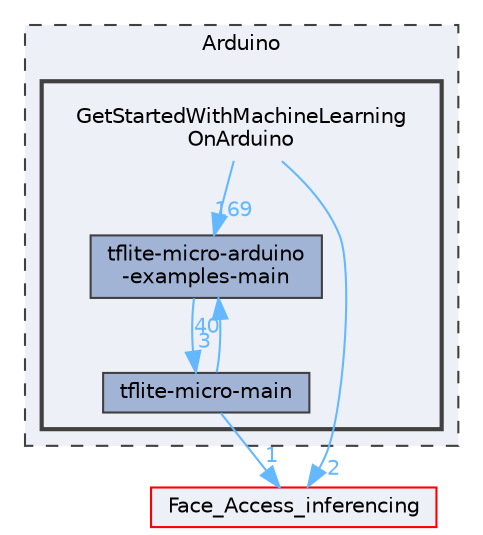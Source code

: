 digraph "Arduino/GetStartedWithMachineLearningOnArduino"
{
 // LATEX_PDF_SIZE
  bgcolor="transparent";
  edge [fontname=Helvetica,fontsize=10,labelfontname=Helvetica,labelfontsize=10];
  node [fontname=Helvetica,fontsize=10,shape=box,height=0.2,width=0.4];
  compound=true
  subgraph clusterdir_a991eec27578c865874ede3d8ec657c2 {
    graph [ bgcolor="#edf0f7", pencolor="grey25", label="Arduino", fontname=Helvetica,fontsize=10 style="filled,dashed", URL="dir_a991eec27578c865874ede3d8ec657c2.html",tooltip=""]
  subgraph clusterdir_5b434fadadbc73afff09af364c4592fa {
    graph [ bgcolor="#edf0f7", pencolor="grey25", label="", fontname=Helvetica,fontsize=10 style="filled,bold", URL="dir_5b434fadadbc73afff09af364c4592fa.html",tooltip=""]
    dir_5b434fadadbc73afff09af364c4592fa [shape=plaintext, label="GetStartedWithMachineLearning\lOnArduino"];
  dir_0d2ed21f8b79a9b0d8abfa821a489de0 [label="tflite-micro-arduino\l-examples-main", fillcolor="#a2b4d6", color="grey25", style="filled", URL="dir_0d2ed21f8b79a9b0d8abfa821a489de0.html",tooltip=""];
  dir_37328d0195f4d1497edc6914cc71a1c6 [label="tflite-micro-main", fillcolor="#a2b4d6", color="grey25", style="filled", URL="dir_37328d0195f4d1497edc6914cc71a1c6.html",tooltip=""];
  }
  }
  dir_05f86cf2d1c107dceef0ab0392ddcfcf [label="Face_Access_inferencing", fillcolor="#edf0f7", color="red", style="filled", URL="dir_05f86cf2d1c107dceef0ab0392ddcfcf.html",tooltip=""];
  dir_5b434fadadbc73afff09af364c4592fa->dir_05f86cf2d1c107dceef0ab0392ddcfcf [headlabel="2", labeldistance=1.5 headhref="dir_000122_000107.html" href="dir_000122_000107.html" color="steelblue1" fontcolor="steelblue1"];
  dir_5b434fadadbc73afff09af364c4592fa->dir_0d2ed21f8b79a9b0d8abfa821a489de0 [headlabel="169", labeldistance=1.5 headhref="dir_000122_000335.html" href="dir_000122_000335.html" color="steelblue1" fontcolor="steelblue1"];
  dir_0d2ed21f8b79a9b0d8abfa821a489de0->dir_37328d0195f4d1497edc6914cc71a1c6 [headlabel="3", labeldistance=1.5 headhref="dir_000335_000336.html" href="dir_000335_000336.html" color="steelblue1" fontcolor="steelblue1"];
  dir_37328d0195f4d1497edc6914cc71a1c6->dir_05f86cf2d1c107dceef0ab0392ddcfcf [headlabel="1", labeldistance=1.5 headhref="dir_000336_000107.html" href="dir_000336_000107.html" color="steelblue1" fontcolor="steelblue1"];
  dir_37328d0195f4d1497edc6914cc71a1c6->dir_0d2ed21f8b79a9b0d8abfa821a489de0 [headlabel="40", labeldistance=1.5 headhref="dir_000336_000335.html" href="dir_000336_000335.html" color="steelblue1" fontcolor="steelblue1"];
}
